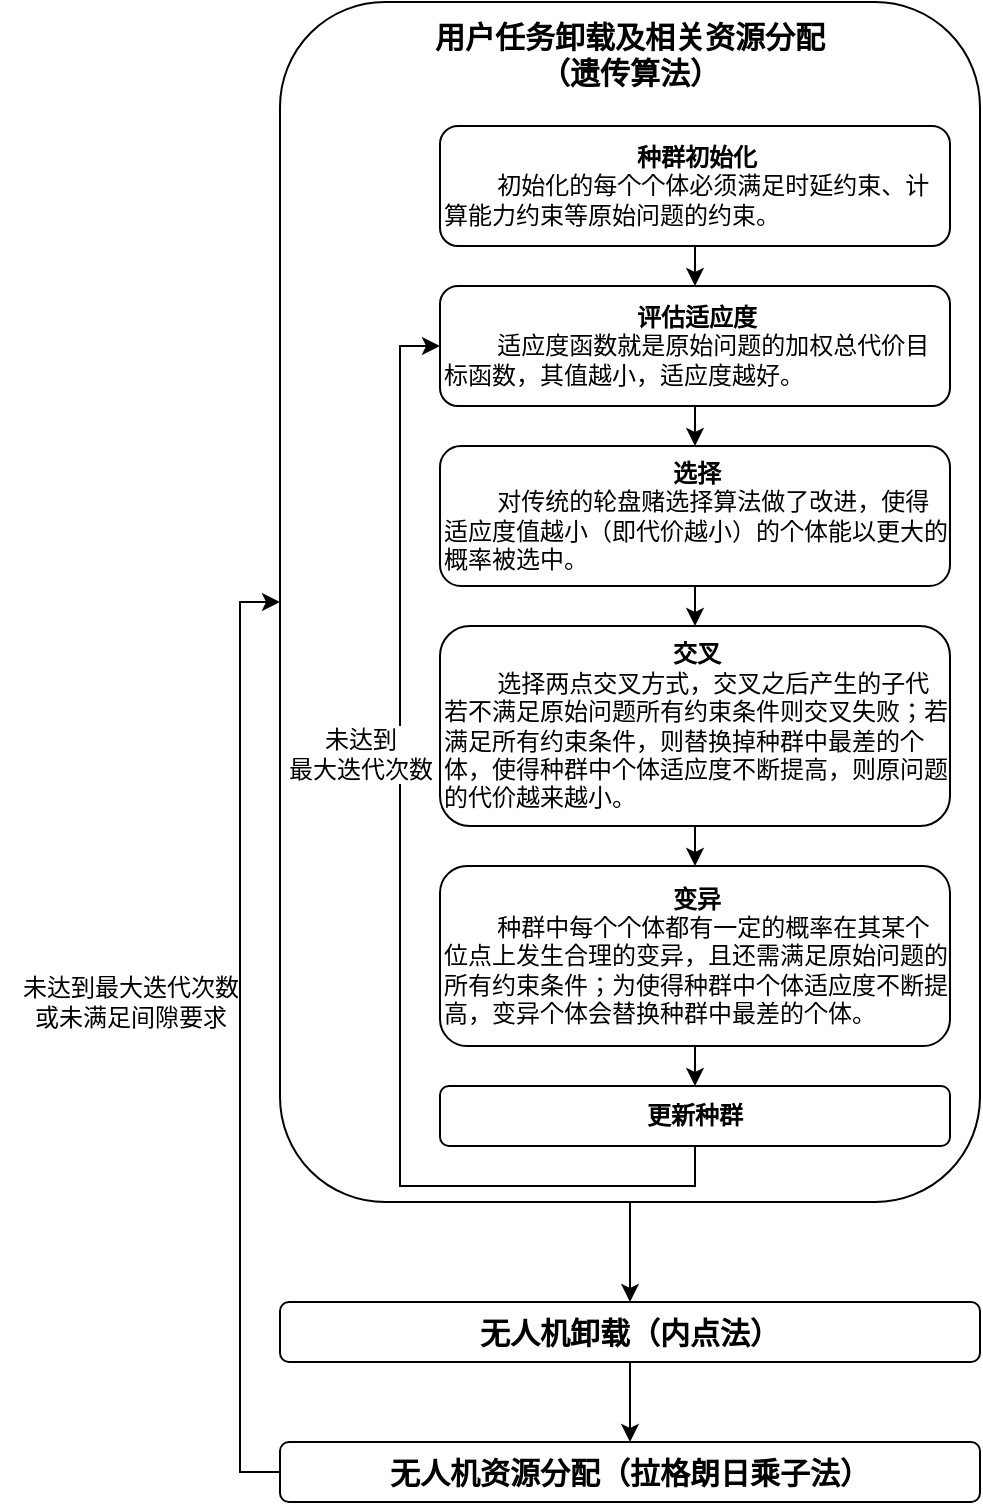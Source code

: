 <mxfile version="22.1.16" type="github">
  <diagram name="第 1 页" id="Molag10bkx70gF2NzAc1">
    <mxGraphModel dx="1015" dy="592" grid="0" gridSize="10" guides="1" tooltips="1" connect="1" arrows="1" fold="1" page="1" pageScale="1" pageWidth="1169" pageHeight="827" math="1" shadow="0">
      <root>
        <mxCell id="0" />
        <mxCell id="1" parent="0" />
        <mxCell id="LXPvYiJyVdtFtITvPYf6-36" style="edgeStyle=orthogonalEdgeStyle;rounded=0;orthogonalLoop=1;jettySize=auto;html=1;exitX=0.5;exitY=1;exitDx=0;exitDy=0;entryX=0.5;entryY=0;entryDx=0;entryDy=0;" parent="1" source="LXPvYiJyVdtFtITvPYf6-16" target="LXPvYiJyVdtFtITvPYf6-34" edge="1">
          <mxGeometry relative="1" as="geometry" />
        </mxCell>
        <mxCell id="LXPvYiJyVdtFtITvPYf6-16" value="" style="rounded=1;whiteSpace=wrap;html=1;" parent="1" vertex="1">
          <mxGeometry x="400" y="30" width="350" height="600" as="geometry" />
        </mxCell>
        <mxCell id="LXPvYiJyVdtFtITvPYf6-20" value="&lt;b&gt;&lt;font style=&quot;font-size: 15px;&quot;&gt;用户任务卸载及相关资源分配（遗传算法）&lt;/font&gt;&lt;/b&gt;" style="text;html=1;strokeColor=none;fillColor=none;align=center;verticalAlign=middle;whiteSpace=wrap;rounded=0;" parent="1" vertex="1">
          <mxGeometry x="468.12" y="41" width="213.75" height="30" as="geometry" />
        </mxCell>
        <mxCell id="LXPvYiJyVdtFtITvPYf6-27" style="edgeStyle=orthogonalEdgeStyle;rounded=0;orthogonalLoop=1;jettySize=auto;html=1;exitX=0.5;exitY=1;exitDx=0;exitDy=0;entryX=0.5;entryY=0;entryDx=0;entryDy=0;" parent="1" source="LXPvYiJyVdtFtITvPYf6-21" target="LXPvYiJyVdtFtITvPYf6-22" edge="1">
          <mxGeometry relative="1" as="geometry" />
        </mxCell>
        <mxCell id="LXPvYiJyVdtFtITvPYf6-21" value="&lt;div style=&quot;text-align: center;&quot;&gt;&lt;b&gt;种群初始化&lt;/b&gt;&lt;br&gt;&lt;/div&gt;&lt;span style=&quot;white-space: pre;&quot;&gt;&#x9;&lt;/span&gt;初始化的每个个体必须满足时延约束、计算能力约束等原始问题的约束。" style="rounded=1;whiteSpace=wrap;html=1;align=left;" parent="1" vertex="1">
          <mxGeometry x="480.0" y="92" width="255" height="60" as="geometry" />
        </mxCell>
        <mxCell id="LXPvYiJyVdtFtITvPYf6-28" style="edgeStyle=orthogonalEdgeStyle;rounded=0;orthogonalLoop=1;jettySize=auto;html=1;exitX=0.5;exitY=1;exitDx=0;exitDy=0;entryX=0.5;entryY=0;entryDx=0;entryDy=0;" parent="1" source="LXPvYiJyVdtFtITvPYf6-22" target="LXPvYiJyVdtFtITvPYf6-23" edge="1">
          <mxGeometry relative="1" as="geometry" />
        </mxCell>
        <mxCell id="LXPvYiJyVdtFtITvPYf6-22" value="&lt;div style=&quot;text-align: center;&quot;&gt;&lt;b&gt;评估适应度&lt;/b&gt;&lt;br&gt;&lt;/div&gt;&lt;span style=&quot;white-space: pre;&quot;&gt;&#x9;&lt;/span&gt;适应度函数就是原始问题的加权总代价目标函数，其值越小，适应度越好。" style="rounded=1;whiteSpace=wrap;html=1;align=left;" parent="1" vertex="1">
          <mxGeometry x="480.0" y="172" width="255" height="60" as="geometry" />
        </mxCell>
        <mxCell id="LXPvYiJyVdtFtITvPYf6-29" style="edgeStyle=orthogonalEdgeStyle;rounded=0;orthogonalLoop=1;jettySize=auto;html=1;exitX=0.5;exitY=1;exitDx=0;exitDy=0;entryX=0.5;entryY=0;entryDx=0;entryDy=0;" parent="1" source="LXPvYiJyVdtFtITvPYf6-23" target="LXPvYiJyVdtFtITvPYf6-24" edge="1">
          <mxGeometry relative="1" as="geometry" />
        </mxCell>
        <mxCell id="LXPvYiJyVdtFtITvPYf6-23" value="&lt;div style=&quot;text-align: center;&quot;&gt;&lt;b&gt;选择&lt;/b&gt;&lt;br&gt;&lt;/div&gt;&lt;span style=&quot;white-space: pre;&quot;&gt;&#x9;&lt;/span&gt;对传统的轮盘赌选择算法做了改进，使得适应度值越小（即代价越小）的个体能以更大的概率被选中。" style="rounded=1;whiteSpace=wrap;html=1;align=left;" parent="1" vertex="1">
          <mxGeometry x="480.0" y="252.0" width="255" height="70" as="geometry" />
        </mxCell>
        <mxCell id="LXPvYiJyVdtFtITvPYf6-30" style="edgeStyle=orthogonalEdgeStyle;rounded=0;orthogonalLoop=1;jettySize=auto;html=1;exitX=0.5;exitY=1;exitDx=0;exitDy=0;entryX=0.5;entryY=0;entryDx=0;entryDy=0;" parent="1" source="LXPvYiJyVdtFtITvPYf6-24" target="LXPvYiJyVdtFtITvPYf6-25" edge="1">
          <mxGeometry relative="1" as="geometry" />
        </mxCell>
        <mxCell id="LXPvYiJyVdtFtITvPYf6-24" value="&lt;div style=&quot;text-align: center;&quot;&gt;&lt;b&gt;交叉&lt;/b&gt;&lt;br&gt;&lt;/div&gt;&lt;span style=&quot;white-space: pre;&quot;&gt;&#x9;&lt;/span&gt;选择两点交叉方式，交叉之后产生的子代若不满足原始问题所有约束条件则交叉失败；若满足所有约束条件，则替换掉种群中最差的个体，使得种群中个体适应度不断提高，则原问题的代价越来越小。" style="rounded=1;whiteSpace=wrap;html=1;align=left;" parent="1" vertex="1">
          <mxGeometry x="480.0" y="342" width="255" height="100" as="geometry" />
        </mxCell>
        <mxCell id="LXPvYiJyVdtFtITvPYf6-31" style="edgeStyle=orthogonalEdgeStyle;rounded=0;orthogonalLoop=1;jettySize=auto;html=1;exitX=0.5;exitY=1;exitDx=0;exitDy=0;entryX=0.5;entryY=0;entryDx=0;entryDy=0;" parent="1" source="LXPvYiJyVdtFtITvPYf6-25" target="LXPvYiJyVdtFtITvPYf6-26" edge="1">
          <mxGeometry relative="1" as="geometry" />
        </mxCell>
        <mxCell id="LXPvYiJyVdtFtITvPYf6-25" value="&lt;div style=&quot;text-align: center;&quot;&gt;&lt;b&gt;变异&lt;/b&gt;&lt;br&gt;&lt;/div&gt;&lt;span style=&quot;white-space: pre;&quot;&gt;&#x9;&lt;/span&gt;种群中每个个体都有一定的概率在其某个位点上发生合理的变异，且还需满足原始问题的所有约束条件；为使得种群中个体适应度不断提高，变异个体会替换种群中最差的个体。" style="rounded=1;whiteSpace=wrap;html=1;align=left;" parent="1" vertex="1">
          <mxGeometry x="480.0" y="462" width="255" height="90" as="geometry" />
        </mxCell>
        <mxCell id="LXPvYiJyVdtFtITvPYf6-32" style="edgeStyle=orthogonalEdgeStyle;rounded=0;orthogonalLoop=1;jettySize=auto;html=1;exitX=0.5;exitY=1;exitDx=0;exitDy=0;entryX=0;entryY=0.5;entryDx=0;entryDy=0;" parent="1" source="LXPvYiJyVdtFtITvPYf6-26" target="LXPvYiJyVdtFtITvPYf6-22" edge="1">
          <mxGeometry relative="1" as="geometry" />
        </mxCell>
        <mxCell id="LXPvYiJyVdtFtITvPYf6-33" value="&lt;font style=&quot;font-size: 12px;&quot;&gt;未达到&lt;br&gt;最大迭代次数&lt;/font&gt;" style="edgeLabel;html=1;align=center;verticalAlign=middle;resizable=0;points=[];" parent="LXPvYiJyVdtFtITvPYf6-32" vertex="1" connectable="0">
          <mxGeometry x="0.308" y="12" relative="1" as="geometry">
            <mxPoint x="-8" y="14" as="offset" />
          </mxGeometry>
        </mxCell>
        <mxCell id="LXPvYiJyVdtFtITvPYf6-26" value="&lt;b&gt;更新种群&lt;/b&gt;" style="rounded=1;whiteSpace=wrap;html=1;" parent="1" vertex="1">
          <mxGeometry x="480.0" y="572" width="255" height="30" as="geometry" />
        </mxCell>
        <mxCell id="LXPvYiJyVdtFtITvPYf6-37" style="edgeStyle=orthogonalEdgeStyle;rounded=0;orthogonalLoop=1;jettySize=auto;html=1;exitX=0.5;exitY=1;exitDx=0;exitDy=0;entryX=0.5;entryY=0;entryDx=0;entryDy=0;" parent="1" source="LXPvYiJyVdtFtITvPYf6-34" target="LXPvYiJyVdtFtITvPYf6-35" edge="1">
          <mxGeometry relative="1" as="geometry" />
        </mxCell>
        <mxCell id="LXPvYiJyVdtFtITvPYf6-34" value="&lt;b&gt;&lt;font style=&quot;font-size: 15px;&quot;&gt;无人机卸载（内点法）&lt;/font&gt;&lt;/b&gt;" style="rounded=1;whiteSpace=wrap;html=1;" parent="1" vertex="1">
          <mxGeometry x="400" y="680" width="350" height="30" as="geometry" />
        </mxCell>
        <mxCell id="LXPvYiJyVdtFtITvPYf6-38" style="edgeStyle=orthogonalEdgeStyle;rounded=0;orthogonalLoop=1;jettySize=auto;html=1;exitX=0;exitY=0.5;exitDx=0;exitDy=0;entryX=0;entryY=0.5;entryDx=0;entryDy=0;" parent="1" source="LXPvYiJyVdtFtITvPYf6-35" target="LXPvYiJyVdtFtITvPYf6-16" edge="1">
          <mxGeometry relative="1" as="geometry" />
        </mxCell>
        <mxCell id="LXPvYiJyVdtFtITvPYf6-35" value="&lt;b&gt;&lt;font style=&quot;font-size: 15px;&quot;&gt;无人机资源分配（拉格朗日乘子法）&lt;/font&gt;&lt;/b&gt;" style="rounded=1;whiteSpace=wrap;html=1;" parent="1" vertex="1">
          <mxGeometry x="400" y="750" width="350" height="30" as="geometry" />
        </mxCell>
        <mxCell id="LXPvYiJyVdtFtITvPYf6-39" value="未达到最大迭代次数&lt;br&gt;或未满足间隙要求" style="text;html=1;align=center;verticalAlign=middle;resizable=0;points=[];autosize=1;strokeColor=none;fillColor=none;" parent="1" vertex="1">
          <mxGeometry x="260" y="510" width="130" height="40" as="geometry" />
        </mxCell>
      </root>
    </mxGraphModel>
  </diagram>
</mxfile>
